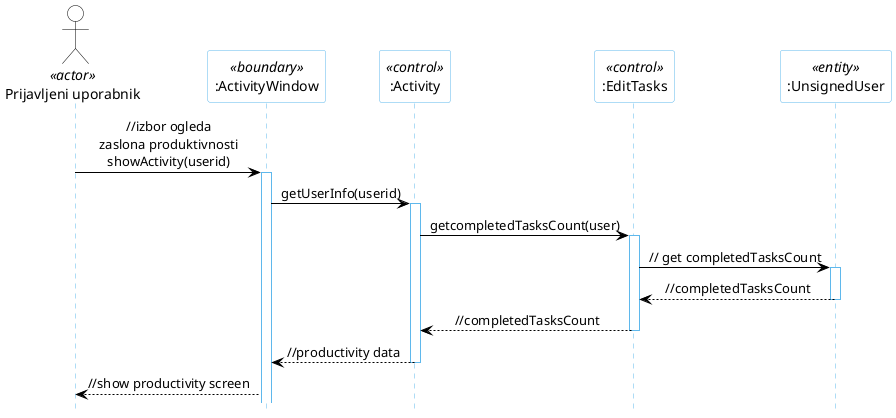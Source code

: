 @startuml urejanjeSeznamaOpravil
hide footbox

skinparam backgroundcolor transparent
skinparam defaultTextAlignment center
skinparam actorBorderColor black
skinparam actorBackgroundColor white
skinparam arrowColor black  
skinparam sequenceLifeLineBorderColor #5FB8EC
skinparam sequenceParticipantBorderColor #5FB8EC
skinparam sequenceParticipantBackgroundColor white

actor "Prijavljeni uporabnik" as pup<<actor>>
participant ":ActivityWindow" as Vmesnik <<boundary>>
participant ":Activity" as activity <<control>>
participant ":EditTasks" as task <<control>>
participant ":UnsignedUser" as uu <<entity>>

pup -> Vmesnik : //izbor ogleda\nzaslona produktivnosti\nshowActivity(userid)
activate Vmesnik
Vmesnik -> activity : getUserInfo(userid)
activate activity
activity -> task : getcompletedTasksCount(user)
activate task
task -> uu :// get completedTasksCount
activate uu
uu --> task : //completedTasksCount
deactivate uu
task --> activity : //completedTasksCount
deactivate task
activity --> Vmesnik: //productivity data
deactivate activity
Vmesnik --> pup : //show productivity screen


